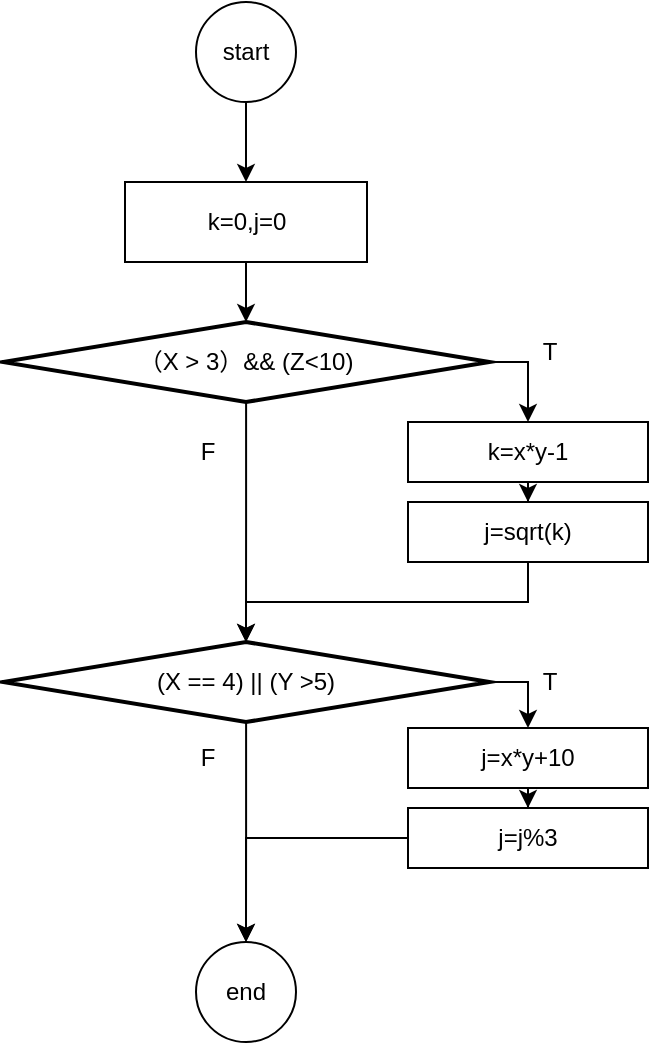 <mxfile version="26.2.14">
  <diagram id="C5RBs43oDa-KdzZeNtuy" name="Page-1">
    <mxGraphModel dx="1355" dy="907" grid="1" gridSize="10" guides="1" tooltips="1" connect="1" arrows="1" fold="1" page="1" pageScale="1" pageWidth="827" pageHeight="1169" math="0" shadow="0">
      <root>
        <mxCell id="WIyWlLk6GJQsqaUBKTNV-0" />
        <mxCell id="WIyWlLk6GJQsqaUBKTNV-1" parent="WIyWlLk6GJQsqaUBKTNV-0" />
        <mxCell id="E6ekyYOvY4KQUvuGbgyF-14" style="edgeStyle=orthogonalEdgeStyle;rounded=0;orthogonalLoop=1;jettySize=auto;html=1;entryX=0.5;entryY=0;entryDx=0;entryDy=0;" edge="1" parent="WIyWlLk6GJQsqaUBKTNV-1" source="E6ekyYOvY4KQUvuGbgyF-0" target="E6ekyYOvY4KQUvuGbgyF-1">
          <mxGeometry relative="1" as="geometry" />
        </mxCell>
        <mxCell id="E6ekyYOvY4KQUvuGbgyF-0" value="start" style="ellipse;whiteSpace=wrap;html=1;aspect=fixed;" vertex="1" parent="WIyWlLk6GJQsqaUBKTNV-1">
          <mxGeometry x="334" y="70" width="50" height="50" as="geometry" />
        </mxCell>
        <mxCell id="E6ekyYOvY4KQUvuGbgyF-1" value="k=0,j=0" style="rounded=0;whiteSpace=wrap;html=1;" vertex="1" parent="WIyWlLk6GJQsqaUBKTNV-1">
          <mxGeometry x="298.5" y="160" width="121" height="40" as="geometry" />
        </mxCell>
        <mxCell id="E6ekyYOvY4KQUvuGbgyF-11" style="edgeStyle=orthogonalEdgeStyle;rounded=0;orthogonalLoop=1;jettySize=auto;html=1;entryX=0.5;entryY=0;entryDx=0;entryDy=0;exitX=1;exitY=0.5;exitDx=0;exitDy=0;exitPerimeter=0;" edge="1" parent="WIyWlLk6GJQsqaUBKTNV-1" source="E6ekyYOvY4KQUvuGbgyF-2" target="E6ekyYOvY4KQUvuGbgyF-4">
          <mxGeometry relative="1" as="geometry" />
        </mxCell>
        <mxCell id="E6ekyYOvY4KQUvuGbgyF-2" value="（X &amp;gt; 3）&amp;amp;&amp;amp; (Z&amp;lt;10)" style="strokeWidth=2;html=1;shape=mxgraph.flowchart.decision;whiteSpace=wrap;" vertex="1" parent="WIyWlLk6GJQsqaUBKTNV-1">
          <mxGeometry x="237.25" y="230" width="243.5" height="40" as="geometry" />
        </mxCell>
        <mxCell id="E6ekyYOvY4KQUvuGbgyF-10" style="edgeStyle=orthogonalEdgeStyle;rounded=0;orthogonalLoop=1;jettySize=auto;html=1;entryX=0.5;entryY=0;entryDx=0;entryDy=0;exitX=1;exitY=0.5;exitDx=0;exitDy=0;exitPerimeter=0;" edge="1" parent="WIyWlLk6GJQsqaUBKTNV-1" source="E6ekyYOvY4KQUvuGbgyF-3" target="E6ekyYOvY4KQUvuGbgyF-8">
          <mxGeometry relative="1" as="geometry" />
        </mxCell>
        <mxCell id="E6ekyYOvY4KQUvuGbgyF-19" style="edgeStyle=orthogonalEdgeStyle;rounded=0;orthogonalLoop=1;jettySize=auto;html=1;entryX=0.5;entryY=0;entryDx=0;entryDy=0;" edge="1" parent="WIyWlLk6GJQsqaUBKTNV-1" source="E6ekyYOvY4KQUvuGbgyF-3" target="E6ekyYOvY4KQUvuGbgyF-16">
          <mxGeometry relative="1" as="geometry" />
        </mxCell>
        <mxCell id="E6ekyYOvY4KQUvuGbgyF-3" value="(X == 4) || (Y &amp;gt;5)" style="strokeWidth=2;html=1;shape=mxgraph.flowchart.decision;whiteSpace=wrap;" vertex="1" parent="WIyWlLk6GJQsqaUBKTNV-1">
          <mxGeometry x="237.25" y="390" width="243.5" height="40" as="geometry" />
        </mxCell>
        <mxCell id="E6ekyYOvY4KQUvuGbgyF-6" value="" style="edgeStyle=orthogonalEdgeStyle;rounded=0;orthogonalLoop=1;jettySize=auto;html=1;" edge="1" parent="WIyWlLk6GJQsqaUBKTNV-1" source="E6ekyYOvY4KQUvuGbgyF-4" target="E6ekyYOvY4KQUvuGbgyF-5">
          <mxGeometry relative="1" as="geometry" />
        </mxCell>
        <mxCell id="E6ekyYOvY4KQUvuGbgyF-4" value="k=x*y-1" style="rounded=0;whiteSpace=wrap;html=1;" vertex="1" parent="WIyWlLk6GJQsqaUBKTNV-1">
          <mxGeometry x="440" y="280" width="120" height="30" as="geometry" />
        </mxCell>
        <mxCell id="E6ekyYOvY4KQUvuGbgyF-5" value="j=sqrt(k)" style="rounded=0;whiteSpace=wrap;html=1;" vertex="1" parent="WIyWlLk6GJQsqaUBKTNV-1">
          <mxGeometry x="440" y="320" width="120" height="30" as="geometry" />
        </mxCell>
        <mxCell id="E6ekyYOvY4KQUvuGbgyF-7" value="" style="edgeStyle=orthogonalEdgeStyle;rounded=0;orthogonalLoop=1;jettySize=auto;html=1;" edge="1" parent="WIyWlLk6GJQsqaUBKTNV-1" source="E6ekyYOvY4KQUvuGbgyF-8" target="E6ekyYOvY4KQUvuGbgyF-9">
          <mxGeometry relative="1" as="geometry" />
        </mxCell>
        <mxCell id="E6ekyYOvY4KQUvuGbgyF-8" value="j=x*y+10" style="rounded=0;whiteSpace=wrap;html=1;" vertex="1" parent="WIyWlLk6GJQsqaUBKTNV-1">
          <mxGeometry x="440" y="433" width="120" height="30" as="geometry" />
        </mxCell>
        <mxCell id="E6ekyYOvY4KQUvuGbgyF-17" style="edgeStyle=orthogonalEdgeStyle;rounded=0;orthogonalLoop=1;jettySize=auto;html=1;entryX=0.5;entryY=0;entryDx=0;entryDy=0;" edge="1" parent="WIyWlLk6GJQsqaUBKTNV-1" source="E6ekyYOvY4KQUvuGbgyF-9" target="E6ekyYOvY4KQUvuGbgyF-16">
          <mxGeometry relative="1" as="geometry" />
        </mxCell>
        <mxCell id="E6ekyYOvY4KQUvuGbgyF-9" value="j=j%3" style="rounded=0;whiteSpace=wrap;html=1;" vertex="1" parent="WIyWlLk6GJQsqaUBKTNV-1">
          <mxGeometry x="440" y="473" width="120" height="30" as="geometry" />
        </mxCell>
        <mxCell id="E6ekyYOvY4KQUvuGbgyF-12" style="edgeStyle=orthogonalEdgeStyle;rounded=0;orthogonalLoop=1;jettySize=auto;html=1;entryX=0.5;entryY=0;entryDx=0;entryDy=0;entryPerimeter=0;" edge="1" parent="WIyWlLk6GJQsqaUBKTNV-1" source="E6ekyYOvY4KQUvuGbgyF-2" target="E6ekyYOvY4KQUvuGbgyF-3">
          <mxGeometry relative="1" as="geometry" />
        </mxCell>
        <mxCell id="E6ekyYOvY4KQUvuGbgyF-13" style="edgeStyle=orthogonalEdgeStyle;rounded=0;orthogonalLoop=1;jettySize=auto;html=1;entryX=0.5;entryY=0;entryDx=0;entryDy=0;entryPerimeter=0;" edge="1" parent="WIyWlLk6GJQsqaUBKTNV-1" source="E6ekyYOvY4KQUvuGbgyF-5" target="E6ekyYOvY4KQUvuGbgyF-3">
          <mxGeometry relative="1" as="geometry" />
        </mxCell>
        <mxCell id="E6ekyYOvY4KQUvuGbgyF-15" style="edgeStyle=orthogonalEdgeStyle;rounded=0;orthogonalLoop=1;jettySize=auto;html=1;entryX=0.5;entryY=0;entryDx=0;entryDy=0;entryPerimeter=0;" edge="1" parent="WIyWlLk6GJQsqaUBKTNV-1" source="E6ekyYOvY4KQUvuGbgyF-1" target="E6ekyYOvY4KQUvuGbgyF-2">
          <mxGeometry relative="1" as="geometry" />
        </mxCell>
        <mxCell id="E6ekyYOvY4KQUvuGbgyF-16" value="end" style="ellipse;whiteSpace=wrap;html=1;aspect=fixed;" vertex="1" parent="WIyWlLk6GJQsqaUBKTNV-1">
          <mxGeometry x="334" y="540" width="50" height="50" as="geometry" />
        </mxCell>
        <mxCell id="E6ekyYOvY4KQUvuGbgyF-20" value="T" style="text;html=1;align=center;verticalAlign=middle;whiteSpace=wrap;rounded=0;" vertex="1" parent="WIyWlLk6GJQsqaUBKTNV-1">
          <mxGeometry x="480.75" y="230" width="60" height="30" as="geometry" />
        </mxCell>
        <mxCell id="E6ekyYOvY4KQUvuGbgyF-21" value="T" style="text;html=1;align=center;verticalAlign=middle;whiteSpace=wrap;rounded=0;" vertex="1" parent="WIyWlLk6GJQsqaUBKTNV-1">
          <mxGeometry x="480.75" y="395" width="60" height="30" as="geometry" />
        </mxCell>
        <mxCell id="E6ekyYOvY4KQUvuGbgyF-22" value="F" style="text;html=1;align=center;verticalAlign=middle;whiteSpace=wrap;rounded=0;" vertex="1" parent="WIyWlLk6GJQsqaUBKTNV-1">
          <mxGeometry x="310" y="433" width="60" height="30" as="geometry" />
        </mxCell>
        <mxCell id="E6ekyYOvY4KQUvuGbgyF-23" value="F" style="text;html=1;align=center;verticalAlign=middle;whiteSpace=wrap;rounded=0;" vertex="1" parent="WIyWlLk6GJQsqaUBKTNV-1">
          <mxGeometry x="310" y="280" width="60" height="30" as="geometry" />
        </mxCell>
      </root>
    </mxGraphModel>
  </diagram>
</mxfile>
